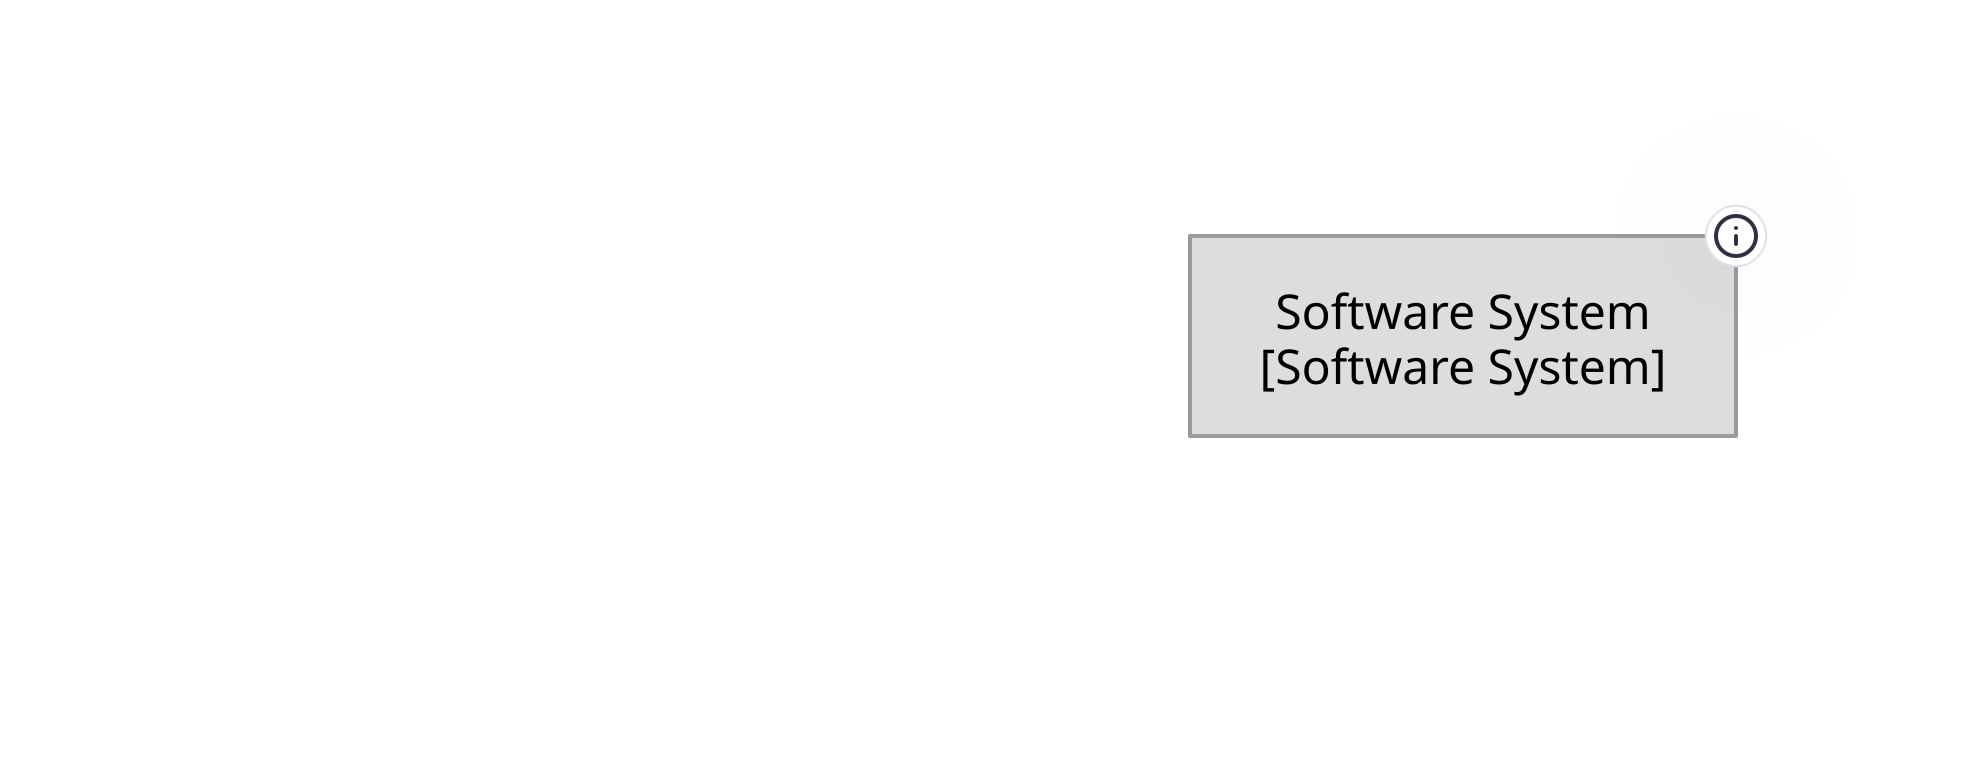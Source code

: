 title: |`md
  # Software System - System Context
`| {
  near: bottom-left
}
direction: down
container_1: {
  label: "Software System\n[Software System]"
  shape: rectangle
  tooltip: "My software system."
  style: {
    fill: "#dddddd"
    font-color: "#000000"
    font-size: 24
    multiple: false
    opacity: 1.0
    stroke: "#9a9a9a"
  }
}
